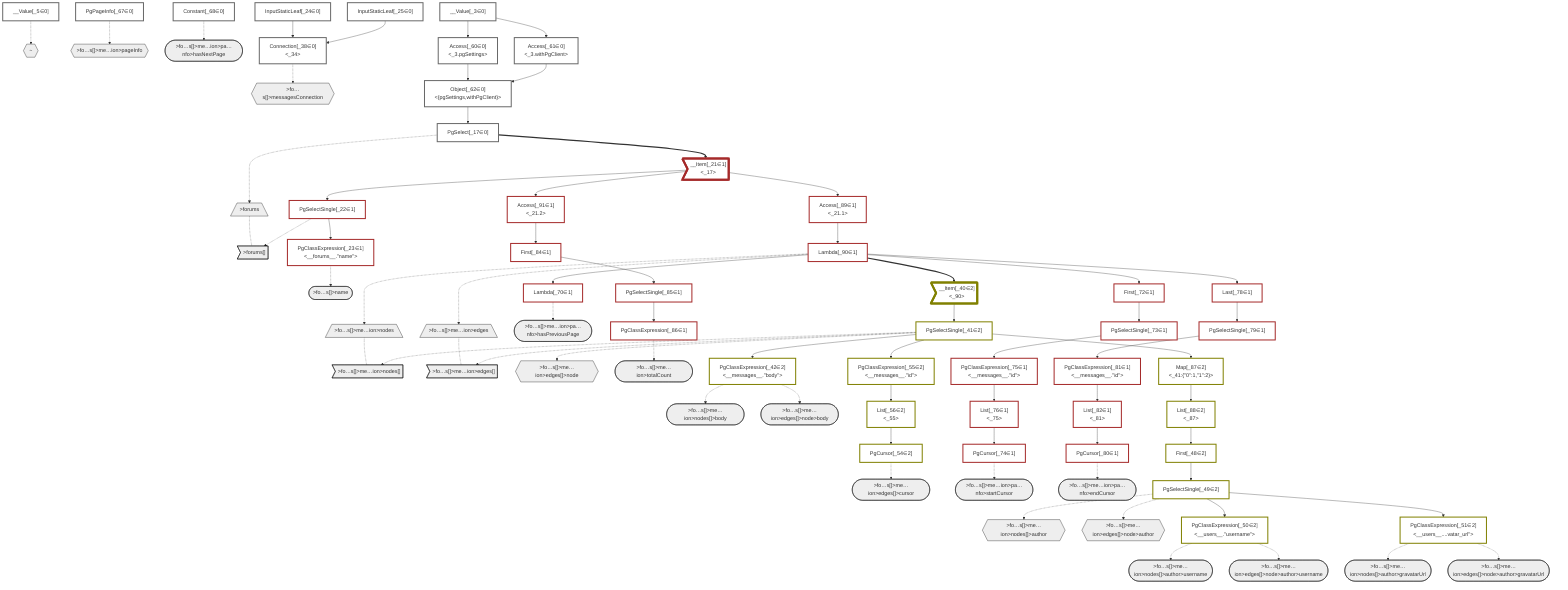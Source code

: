 graph TD
    classDef path fill:#eee,stroke:#000
    classDef plan fill:#fff,stroke-width:3px
    classDef itemplan fill:#fff,stroke-width:6px
    classDef sideeffectplan fill:#f00,stroke-width:6px

    %% subgraph fields
    P1{{"~"}}:::path
    P2[/">forums"\]:::path
    P3>">forums[]"]:::path
    P2 -.- P3
    P4([">fo…s[]>name"]):::path
    %% P3 -.-> P4
    P5{{">fo…s[]>messagesConnection"}}:::path
    P6[/">fo…s[]>me…ion>nodes"\]:::path
    P7>">fo…s[]>me…ion>nodes[]"]:::path
    P6 -.- P7
    P8([">fo…s[]>me…ion>nodes[]>body"]):::path
    %% P7 -.-> P8
    P9{{">fo…s[]>me…ion>nodes[]>author"}}:::path
    P10([">fo…s[]>me…ion>nodes[]>author>username"]):::path
    %% P9 -.-> P10
    P11([">fo…s[]>me…ion>nodes[]>author>gravatarUrl"]):::path
    %% P9 -.-> P11
    %% P7 -.-> P9
    %% P5 -.-> P6
    P12[/">fo…s[]>me…ion>edges"\]:::path
    P13>">fo…s[]>me…ion>edges[]"]:::path
    P12 -.- P13
    P14([">fo…s[]>me…ion>edges[]>cursor"]):::path
    %% P13 -.-> P14
    P15{{">fo…s[]>me…ion>edges[]>node"}}:::path
    P16([">fo…s[]>me…ion>edges[]>node>body"]):::path
    %% P15 -.-> P16
    P17{{">fo…s[]>me…ion>edges[]>node>author"}}:::path
    P18([">fo…s[]>me…ion>edges[]>node>author>username"]):::path
    %% P17 -.-> P18
    P19([">fo…s[]>me…ion>edges[]>node>author>gravatarUrl"]):::path
    %% P17 -.-> P19
    %% P15 -.-> P17
    %% P13 -.-> P15
    %% P5 -.-> P12
    P20{{">fo…s[]>me…ion>pageInfo"}}:::path
    P21([">fo…s[]>me…ion>pa…nfo>hasNextPage"]):::path
    %% P20 -.-> P21
    P22([">fo…s[]>me…ion>pa…nfo>hasPreviousPage"]):::path
    %% P20 -.-> P22
    P23([">fo…s[]>me…ion>pa…nfo>startCursor"]):::path
    %% P20 -.-> P23
    P24([">fo…s[]>me…ion>pa…nfo>endCursor"]):::path
    %% P20 -.-> P24
    %% P5 -.-> P20
    P25([">fo…s[]>me…ion>totalCount"]):::path
    %% P5 -.-> P25
    %% P3 -.-> P5
    %% P1 -.-> P2
    %% end

    %% define plans
    __Value_3["__Value[_3∈0]<br /><context>"]:::plan
    __Value_5["__Value[_5∈0]<br /><rootValue>"]:::plan
    PgSelect_17["PgSelect[_17∈0]<br /><forums>"]:::plan
    __Item_21>"__Item[_21∈1]<br /><_17>"]:::itemplan
    PgSelectSingle_22["PgSelectSingle[_22∈1]<br /><forums>"]:::plan
    PgClassExpression_23["PgClassExpression[_23∈1]<br /><__forums__.#quot;name#quot;>"]:::plan
    InputStaticLeaf_24["InputStaticLeaf[_24∈0]"]:::plan
    InputStaticLeaf_25["InputStaticLeaf[_25∈0]"]:::plan
    Connection_38["Connection[_38∈0]<br /><_34>"]:::plan
    __Item_40>"__Item[_40∈2]<br /><_90>"]:::itemplan
    PgSelectSingle_41["PgSelectSingle[_41∈2]<br /><messages>"]:::plan
    PgClassExpression_42["PgClassExpression[_42∈2]<br /><__messages__.#quot;body#quot;>"]:::plan
    First_48["First[_48∈2]"]:::plan
    PgSelectSingle_49["PgSelectSingle[_49∈2]<br /><users>"]:::plan
    PgClassExpression_50["PgClassExpression[_50∈2]<br /><__users__.#quot;username#quot;>"]:::plan
    PgClassExpression_51["PgClassExpression[_51∈2]<br /><__users__....vatar_url#quot;>"]:::plan
    PgCursor_54["PgCursor[_54∈2]"]:::plan
    PgClassExpression_55["PgClassExpression[_55∈2]<br /><__messages__.#quot;id#quot;>"]:::plan
    List_56["List[_56∈2]<br /><_55>"]:::plan
    Access_60["Access[_60∈0]<br /><_3.pgSettings>"]:::plan
    Access_61["Access[_61∈0]<br /><_3.withPgClient>"]:::plan
    Object_62["Object[_62∈0]<br /><{pgSettings,withPgClient}>"]:::plan
    PgPageInfo_67["PgPageInfo[_67∈0]"]:::plan
    Constant_68["Constant[_68∈0]"]:::plan
    Lambda_70["Lambda[_70∈1]<br /><listHasMore>"]:::plan
    First_72["First[_72∈1]"]:::plan
    PgSelectSingle_73["PgSelectSingle[_73∈1]<br /><messages>"]:::plan
    PgCursor_74["PgCursor[_74∈1]"]:::plan
    PgClassExpression_75["PgClassExpression[_75∈1]<br /><__messages__.#quot;id#quot;>"]:::plan
    List_76["List[_76∈1]<br /><_75>"]:::plan
    Last_78["Last[_78∈1]"]:::plan
    PgSelectSingle_79["PgSelectSingle[_79∈1]<br /><messages>"]:::plan
    PgCursor_80["PgCursor[_80∈1]"]:::plan
    PgClassExpression_81["PgClassExpression[_81∈1]<br /><__messages__.#quot;id#quot;>"]:::plan
    List_82["List[_82∈1]<br /><_81>"]:::plan
    First_84["First[_84∈1]"]:::plan
    PgSelectSingle_85["PgSelectSingle[_85∈1]<br /><messages>"]:::plan
    PgClassExpression_86["PgClassExpression[_86∈1]<br /><count(*)>"]:::plan
    Map_87["Map[_87∈2]<br /><_41:{#quot;0#quot;:1,#quot;1#quot;:2}>"]:::plan
    List_88["List[_88∈2]<br /><_87>"]:::plan
    Access_89["Access[_89∈1]<br /><_21.1>"]:::plan
    Lambda_90["Lambda[_90∈1]"]:::plan
    Access_91["Access[_91∈1]<br /><_21.2>"]:::plan

    %% plan dependencies
    Object_62 --> PgSelect_17
    PgSelect_17 ==> __Item_21
    __Item_21 --> PgSelectSingle_22
    PgSelectSingle_22 --> PgClassExpression_23
    InputStaticLeaf_24 --> Connection_38
    InputStaticLeaf_25 --> Connection_38
    Lambda_90 ==> __Item_40
    __Item_40 --> PgSelectSingle_41
    PgSelectSingle_41 --> PgClassExpression_42
    List_88 --> First_48
    First_48 --> PgSelectSingle_49
    PgSelectSingle_49 --> PgClassExpression_50
    PgSelectSingle_49 --> PgClassExpression_51
    List_56 --> PgCursor_54
    PgSelectSingle_41 --> PgClassExpression_55
    PgClassExpression_55 --> List_56
    __Value_3 --> Access_60
    __Value_3 --> Access_61
    Access_60 --> Object_62
    Access_61 --> Object_62
    Lambda_90 --> Lambda_70
    Lambda_90 --> First_72
    First_72 --> PgSelectSingle_73
    List_76 --> PgCursor_74
    PgSelectSingle_73 --> PgClassExpression_75
    PgClassExpression_75 --> List_76
    Lambda_90 --> Last_78
    Last_78 --> PgSelectSingle_79
    List_82 --> PgCursor_80
    PgSelectSingle_79 --> PgClassExpression_81
    PgClassExpression_81 --> List_82
    Access_91 --> First_84
    First_84 --> PgSelectSingle_85
    PgSelectSingle_85 --> PgClassExpression_86
    PgSelectSingle_41 --> Map_87
    Map_87 --> List_88
    __Item_21 --> Access_89
    Access_89 --> Lambda_90
    __Item_21 --> Access_91

    %% plan-to-path relationships
    __Value_5 -.-> P1
    PgSelect_17 -.-> P2
    PgSelectSingle_22 -.-> P3
    PgClassExpression_23 -.-> P4
    Connection_38 -.-> P5
    Lambda_90 -.-> P6
    PgSelectSingle_41 -.-> P7
    PgClassExpression_42 -.-> P8
    PgSelectSingle_49 -.-> P9
    PgClassExpression_50 -.-> P10
    PgClassExpression_51 -.-> P11
    Lambda_90 -.-> P12
    PgSelectSingle_41 -.-> P13
    PgCursor_54 -.-> P14
    PgSelectSingle_41 -.-> P15
    PgClassExpression_42 -.-> P16
    PgSelectSingle_49 -.-> P17
    PgClassExpression_50 -.-> P18
    PgClassExpression_51 -.-> P19
    PgPageInfo_67 -.-> P20
    Constant_68 -.-> P21
    Lambda_70 -.-> P22
    PgCursor_74 -.-> P23
    PgCursor_80 -.-> P24
    PgClassExpression_86 -.-> P25

    %% allocate buckets
    classDef bucket0 stroke:#696969
    class __Value_3,__Value_5,PgSelect_17,InputStaticLeaf_24,InputStaticLeaf_25,Connection_38,Access_60,Access_61,Object_62,PgPageInfo_67,Constant_68 bucket0
    classDef bucket1 stroke:#a52a2a
    class __Item_21,PgSelectSingle_22,PgClassExpression_23,Lambda_70,First_72,PgSelectSingle_73,PgCursor_74,PgClassExpression_75,List_76,Last_78,PgSelectSingle_79,PgCursor_80,PgClassExpression_81,List_82,First_84,PgSelectSingle_85,PgClassExpression_86,Access_89,Lambda_90,Access_91 bucket1
    classDef bucket2 stroke:#808000
    class __Item_40,PgSelectSingle_41,PgClassExpression_42,First_48,PgSelectSingle_49,PgClassExpression_50,PgClassExpression_51,PgCursor_54,PgClassExpression_55,List_56,Map_87,List_88 bucket2